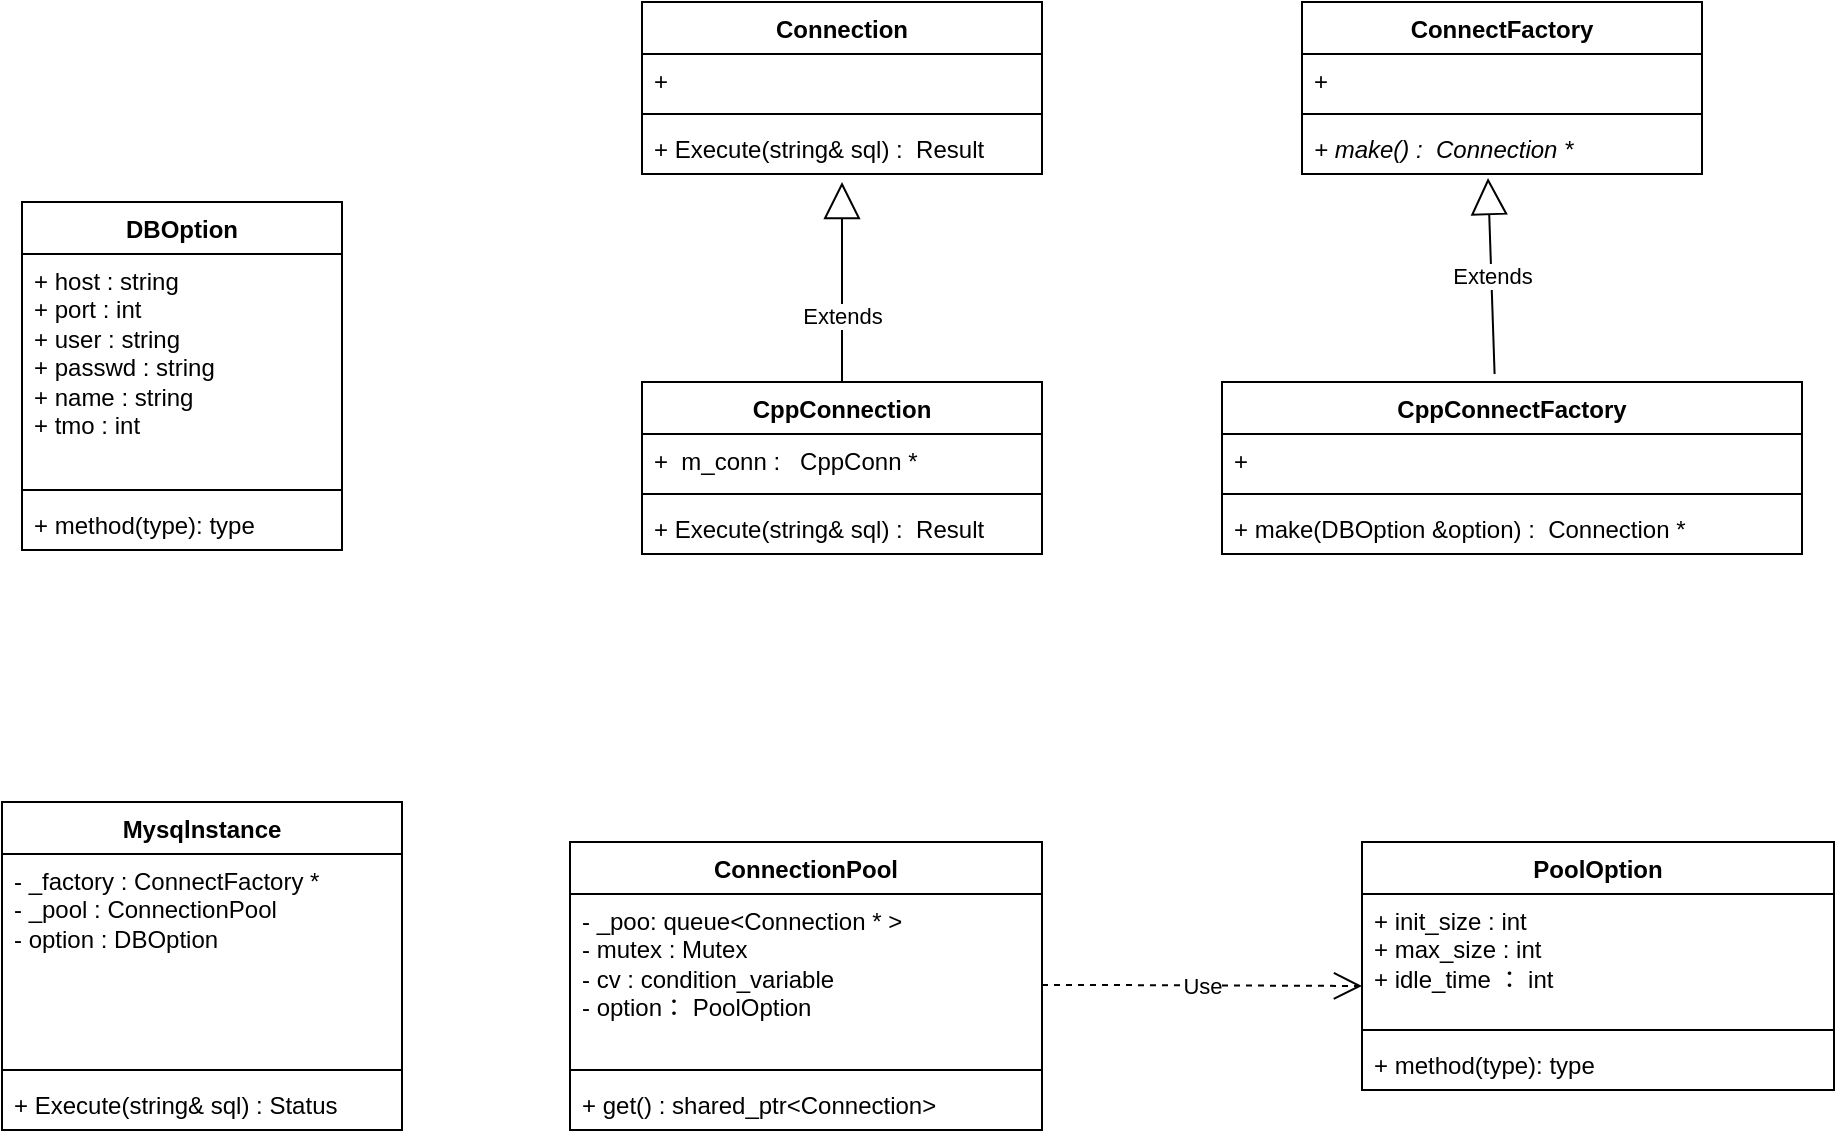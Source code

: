 <mxfile version="21.6.6" type="github">
  <diagram id="C5RBs43oDa-KdzZeNtuy" name="Page-1">
    <mxGraphModel dx="1434" dy="768" grid="1" gridSize="10" guides="1" tooltips="1" connect="1" arrows="1" fold="1" page="1" pageScale="1" pageWidth="827" pageHeight="1169" math="0" shadow="0">
      <root>
        <mxCell id="WIyWlLk6GJQsqaUBKTNV-0" />
        <mxCell id="WIyWlLk6GJQsqaUBKTNV-1" parent="WIyWlLk6GJQsqaUBKTNV-0" />
        <mxCell id="rinqQZUs3_LZO3bnTs-y-0" value="Mysqlnstance" style="swimlane;fontStyle=1;align=center;verticalAlign=top;childLayout=stackLayout;horizontal=1;startSize=26;horizontalStack=0;resizeParent=1;resizeParentMax=0;resizeLast=0;collapsible=1;marginBottom=0;whiteSpace=wrap;html=1;" vertex="1" parent="WIyWlLk6GJQsqaUBKTNV-1">
          <mxGeometry x="20" y="530" width="200" height="164" as="geometry" />
        </mxCell>
        <mxCell id="rinqQZUs3_LZO3bnTs-y-1" value="- _factory : ConnectFactory *&lt;br&gt;- _pool : ConnectionPool&lt;br&gt;- option : DBOption" style="text;strokeColor=none;fillColor=none;align=left;verticalAlign=top;spacingLeft=4;spacingRight=4;overflow=hidden;rotatable=0;points=[[0,0.5],[1,0.5]];portConstraint=eastwest;whiteSpace=wrap;html=1;" vertex="1" parent="rinqQZUs3_LZO3bnTs-y-0">
          <mxGeometry y="26" width="200" height="104" as="geometry" />
        </mxCell>
        <mxCell id="rinqQZUs3_LZO3bnTs-y-2" value="" style="line;strokeWidth=1;fillColor=none;align=left;verticalAlign=middle;spacingTop=-1;spacingLeft=3;spacingRight=3;rotatable=0;labelPosition=right;points=[];portConstraint=eastwest;strokeColor=inherit;" vertex="1" parent="rinqQZUs3_LZO3bnTs-y-0">
          <mxGeometry y="130" width="200" height="8" as="geometry" />
        </mxCell>
        <mxCell id="rinqQZUs3_LZO3bnTs-y-3" value="+ Execute(string&amp;amp; sql) : Status&lt;br&gt;" style="text;strokeColor=none;fillColor=none;align=left;verticalAlign=top;spacingLeft=4;spacingRight=4;overflow=hidden;rotatable=0;points=[[0,0.5],[1,0.5]];portConstraint=eastwest;whiteSpace=wrap;html=1;" vertex="1" parent="rinqQZUs3_LZO3bnTs-y-0">
          <mxGeometry y="138" width="200" height="26" as="geometry" />
        </mxCell>
        <mxCell id="rinqQZUs3_LZO3bnTs-y-4" value="Connection" style="swimlane;fontStyle=1;align=center;verticalAlign=top;childLayout=stackLayout;horizontal=1;startSize=26;horizontalStack=0;resizeParent=1;resizeParentMax=0;resizeLast=0;collapsible=1;marginBottom=0;whiteSpace=wrap;html=1;" vertex="1" parent="WIyWlLk6GJQsqaUBKTNV-1">
          <mxGeometry x="340" y="130" width="200" height="86" as="geometry" />
        </mxCell>
        <mxCell id="rinqQZUs3_LZO3bnTs-y-5" value="+&amp;nbsp;&amp;nbsp;" style="text;strokeColor=none;fillColor=none;align=left;verticalAlign=top;spacingLeft=4;spacingRight=4;overflow=hidden;rotatable=0;points=[[0,0.5],[1,0.5]];portConstraint=eastwest;whiteSpace=wrap;html=1;" vertex="1" parent="rinqQZUs3_LZO3bnTs-y-4">
          <mxGeometry y="26" width="200" height="26" as="geometry" />
        </mxCell>
        <mxCell id="rinqQZUs3_LZO3bnTs-y-6" value="" style="line;strokeWidth=1;fillColor=none;align=left;verticalAlign=middle;spacingTop=-1;spacingLeft=3;spacingRight=3;rotatable=0;labelPosition=right;points=[];portConstraint=eastwest;strokeColor=inherit;" vertex="1" parent="rinqQZUs3_LZO3bnTs-y-4">
          <mxGeometry y="52" width="200" height="8" as="geometry" />
        </mxCell>
        <mxCell id="rinqQZUs3_LZO3bnTs-y-7" value="+ Execute(string&amp;amp; sql) :&amp;nbsp; Result" style="text;strokeColor=none;fillColor=none;align=left;verticalAlign=top;spacingLeft=4;spacingRight=4;overflow=hidden;rotatable=0;points=[[0,0.5],[1,0.5]];portConstraint=eastwest;whiteSpace=wrap;html=1;" vertex="1" parent="rinqQZUs3_LZO3bnTs-y-4">
          <mxGeometry y="60" width="200" height="26" as="geometry" />
        </mxCell>
        <mxCell id="rinqQZUs3_LZO3bnTs-y-12" value="Extends" style="endArrow=block;endSize=16;endFill=0;html=1;rounded=0;" edge="1" parent="WIyWlLk6GJQsqaUBKTNV-1">
          <mxGeometry x="-0.333" width="160" relative="1" as="geometry">
            <mxPoint x="440" y="320" as="sourcePoint" />
            <mxPoint x="440" y="220" as="targetPoint" />
            <Array as="points">
              <mxPoint x="440" y="260" />
            </Array>
            <mxPoint as="offset" />
          </mxGeometry>
        </mxCell>
        <mxCell id="rinqQZUs3_LZO3bnTs-y-13" value="CppConnection" style="swimlane;fontStyle=1;align=center;verticalAlign=top;childLayout=stackLayout;horizontal=1;startSize=26;horizontalStack=0;resizeParent=1;resizeParentMax=0;resizeLast=0;collapsible=1;marginBottom=0;whiteSpace=wrap;html=1;" vertex="1" parent="WIyWlLk6GJQsqaUBKTNV-1">
          <mxGeometry x="340" y="320" width="200" height="86" as="geometry" />
        </mxCell>
        <mxCell id="rinqQZUs3_LZO3bnTs-y-14" value="+&amp;nbsp; m_conn :&amp;nbsp; &amp;nbsp;CppConn *" style="text;strokeColor=none;fillColor=none;align=left;verticalAlign=top;spacingLeft=4;spacingRight=4;overflow=hidden;rotatable=0;points=[[0,0.5],[1,0.5]];portConstraint=eastwest;whiteSpace=wrap;html=1;" vertex="1" parent="rinqQZUs3_LZO3bnTs-y-13">
          <mxGeometry y="26" width="200" height="26" as="geometry" />
        </mxCell>
        <mxCell id="rinqQZUs3_LZO3bnTs-y-15" value="" style="line;strokeWidth=1;fillColor=none;align=left;verticalAlign=middle;spacingTop=-1;spacingLeft=3;spacingRight=3;rotatable=0;labelPosition=right;points=[];portConstraint=eastwest;strokeColor=inherit;" vertex="1" parent="rinqQZUs3_LZO3bnTs-y-13">
          <mxGeometry y="52" width="200" height="8" as="geometry" />
        </mxCell>
        <mxCell id="rinqQZUs3_LZO3bnTs-y-16" value="+ Execute(string&amp;amp; sql) :&amp;nbsp; Result" style="text;strokeColor=none;fillColor=none;align=left;verticalAlign=top;spacingLeft=4;spacingRight=4;overflow=hidden;rotatable=0;points=[[0,0.5],[1,0.5]];portConstraint=eastwest;whiteSpace=wrap;html=1;" vertex="1" parent="rinqQZUs3_LZO3bnTs-y-13">
          <mxGeometry y="60" width="200" height="26" as="geometry" />
        </mxCell>
        <mxCell id="rinqQZUs3_LZO3bnTs-y-18" value="ConnectFactory" style="swimlane;fontStyle=1;align=center;verticalAlign=top;childLayout=stackLayout;horizontal=1;startSize=26;horizontalStack=0;resizeParent=1;resizeParentMax=0;resizeLast=0;collapsible=1;marginBottom=0;whiteSpace=wrap;html=1;" vertex="1" parent="WIyWlLk6GJQsqaUBKTNV-1">
          <mxGeometry x="670" y="130" width="200" height="86" as="geometry" />
        </mxCell>
        <mxCell id="rinqQZUs3_LZO3bnTs-y-19" value="+&amp;nbsp;&amp;nbsp;" style="text;strokeColor=none;fillColor=none;align=left;verticalAlign=top;spacingLeft=4;spacingRight=4;overflow=hidden;rotatable=0;points=[[0,0.5],[1,0.5]];portConstraint=eastwest;whiteSpace=wrap;html=1;" vertex="1" parent="rinqQZUs3_LZO3bnTs-y-18">
          <mxGeometry y="26" width="200" height="26" as="geometry" />
        </mxCell>
        <mxCell id="rinqQZUs3_LZO3bnTs-y-20" value="" style="line;strokeWidth=1;fillColor=none;align=left;verticalAlign=middle;spacingTop=-1;spacingLeft=3;spacingRight=3;rotatable=0;labelPosition=right;points=[];portConstraint=eastwest;strokeColor=inherit;" vertex="1" parent="rinqQZUs3_LZO3bnTs-y-18">
          <mxGeometry y="52" width="200" height="8" as="geometry" />
        </mxCell>
        <mxCell id="rinqQZUs3_LZO3bnTs-y-21" value="&lt;i&gt;+ make() :&amp;nbsp; Connection *&amp;nbsp;&lt;/i&gt;" style="text;strokeColor=none;fillColor=none;align=left;verticalAlign=top;spacingLeft=4;spacingRight=4;overflow=hidden;rotatable=0;points=[[0,0.5],[1,0.5]];portConstraint=eastwest;whiteSpace=wrap;html=1;" vertex="1" parent="rinqQZUs3_LZO3bnTs-y-18">
          <mxGeometry y="60" width="200" height="26" as="geometry" />
        </mxCell>
        <mxCell id="rinqQZUs3_LZO3bnTs-y-22" value="CppConnectFactory" style="swimlane;fontStyle=1;align=center;verticalAlign=top;childLayout=stackLayout;horizontal=1;startSize=26;horizontalStack=0;resizeParent=1;resizeParentMax=0;resizeLast=0;collapsible=1;marginBottom=0;whiteSpace=wrap;html=1;" vertex="1" parent="WIyWlLk6GJQsqaUBKTNV-1">
          <mxGeometry x="630" y="320" width="290" height="86" as="geometry" />
        </mxCell>
        <mxCell id="rinqQZUs3_LZO3bnTs-y-23" value="+&amp;nbsp;&amp;nbsp;" style="text;strokeColor=none;fillColor=none;align=left;verticalAlign=top;spacingLeft=4;spacingRight=4;overflow=hidden;rotatable=0;points=[[0,0.5],[1,0.5]];portConstraint=eastwest;whiteSpace=wrap;html=1;" vertex="1" parent="rinqQZUs3_LZO3bnTs-y-22">
          <mxGeometry y="26" width="290" height="26" as="geometry" />
        </mxCell>
        <mxCell id="rinqQZUs3_LZO3bnTs-y-24" value="" style="line;strokeWidth=1;fillColor=none;align=left;verticalAlign=middle;spacingTop=-1;spacingLeft=3;spacingRight=3;rotatable=0;labelPosition=right;points=[];portConstraint=eastwest;strokeColor=inherit;" vertex="1" parent="rinqQZUs3_LZO3bnTs-y-22">
          <mxGeometry y="52" width="290" height="8" as="geometry" />
        </mxCell>
        <mxCell id="rinqQZUs3_LZO3bnTs-y-25" value="+ make(DBOption &amp;amp;option) :&amp;nbsp; Connection *&amp;nbsp;" style="text;strokeColor=none;fillColor=none;align=left;verticalAlign=top;spacingLeft=4;spacingRight=4;overflow=hidden;rotatable=0;points=[[0,0.5],[1,0.5]];portConstraint=eastwest;whiteSpace=wrap;html=1;" vertex="1" parent="rinqQZUs3_LZO3bnTs-y-22">
          <mxGeometry y="60" width="290" height="26" as="geometry" />
        </mxCell>
        <mxCell id="rinqQZUs3_LZO3bnTs-y-26" value="Extends" style="endArrow=block;endSize=16;endFill=0;html=1;rounded=0;entryX=0.465;entryY=1.077;entryDx=0;entryDy=0;entryPerimeter=0;exitX=0.47;exitY=-0.047;exitDx=0;exitDy=0;exitPerimeter=0;" edge="1" parent="WIyWlLk6GJQsqaUBKTNV-1" source="rinqQZUs3_LZO3bnTs-y-22" target="rinqQZUs3_LZO3bnTs-y-21">
          <mxGeometry width="160" relative="1" as="geometry">
            <mxPoint x="580" y="300" as="sourcePoint" />
            <mxPoint x="740" y="300" as="targetPoint" />
          </mxGeometry>
        </mxCell>
        <mxCell id="rinqQZUs3_LZO3bnTs-y-27" value="ConnectionPool" style="swimlane;fontStyle=1;align=center;verticalAlign=top;childLayout=stackLayout;horizontal=1;startSize=26;horizontalStack=0;resizeParent=1;resizeParentMax=0;resizeLast=0;collapsible=1;marginBottom=0;whiteSpace=wrap;html=1;" vertex="1" parent="WIyWlLk6GJQsqaUBKTNV-1">
          <mxGeometry x="304" y="550" width="236" height="144" as="geometry" />
        </mxCell>
        <mxCell id="rinqQZUs3_LZO3bnTs-y-28" value="- _poo: queue&amp;lt;Connection * &amp;gt;&lt;br&gt;- mutex : Mutex&lt;br&gt;- cv : condition_variable&lt;br&gt;- option： PoolOption" style="text;strokeColor=none;fillColor=none;align=left;verticalAlign=top;spacingLeft=4;spacingRight=4;overflow=hidden;rotatable=0;points=[[0,0.5],[1,0.5]];portConstraint=eastwest;whiteSpace=wrap;html=1;" vertex="1" parent="rinqQZUs3_LZO3bnTs-y-27">
          <mxGeometry y="26" width="236" height="84" as="geometry" />
        </mxCell>
        <mxCell id="rinqQZUs3_LZO3bnTs-y-29" value="" style="line;strokeWidth=1;fillColor=none;align=left;verticalAlign=middle;spacingTop=-1;spacingLeft=3;spacingRight=3;rotatable=0;labelPosition=right;points=[];portConstraint=eastwest;strokeColor=inherit;" vertex="1" parent="rinqQZUs3_LZO3bnTs-y-27">
          <mxGeometry y="110" width="236" height="8" as="geometry" />
        </mxCell>
        <mxCell id="rinqQZUs3_LZO3bnTs-y-30" value="+ get() : shared_ptr&amp;lt;Connection&amp;gt;" style="text;strokeColor=none;fillColor=none;align=left;verticalAlign=top;spacingLeft=4;spacingRight=4;overflow=hidden;rotatable=0;points=[[0,0.5],[1,0.5]];portConstraint=eastwest;whiteSpace=wrap;html=1;" vertex="1" parent="rinqQZUs3_LZO3bnTs-y-27">
          <mxGeometry y="118" width="236" height="26" as="geometry" />
        </mxCell>
        <mxCell id="rinqQZUs3_LZO3bnTs-y-31" value="PoolOption" style="swimlane;fontStyle=1;align=center;verticalAlign=top;childLayout=stackLayout;horizontal=1;startSize=26;horizontalStack=0;resizeParent=1;resizeParentMax=0;resizeLast=0;collapsible=1;marginBottom=0;whiteSpace=wrap;html=1;" vertex="1" parent="WIyWlLk6GJQsqaUBKTNV-1">
          <mxGeometry x="700" y="550" width="236" height="124" as="geometry" />
        </mxCell>
        <mxCell id="rinqQZUs3_LZO3bnTs-y-32" value="+ init_size : int&lt;br&gt;+ max_size : int&lt;br&gt;+ idle_time ： int&lt;br&gt;" style="text;strokeColor=none;fillColor=none;align=left;verticalAlign=top;spacingLeft=4;spacingRight=4;overflow=hidden;rotatable=0;points=[[0,0.5],[1,0.5]];portConstraint=eastwest;whiteSpace=wrap;html=1;" vertex="1" parent="rinqQZUs3_LZO3bnTs-y-31">
          <mxGeometry y="26" width="236" height="64" as="geometry" />
        </mxCell>
        <mxCell id="rinqQZUs3_LZO3bnTs-y-33" value="" style="line;strokeWidth=1;fillColor=none;align=left;verticalAlign=middle;spacingTop=-1;spacingLeft=3;spacingRight=3;rotatable=0;labelPosition=right;points=[];portConstraint=eastwest;strokeColor=inherit;" vertex="1" parent="rinqQZUs3_LZO3bnTs-y-31">
          <mxGeometry y="90" width="236" height="8" as="geometry" />
        </mxCell>
        <mxCell id="rinqQZUs3_LZO3bnTs-y-34" value="+ method(type): type" style="text;strokeColor=none;fillColor=none;align=left;verticalAlign=top;spacingLeft=4;spacingRight=4;overflow=hidden;rotatable=0;points=[[0,0.5],[1,0.5]];portConstraint=eastwest;whiteSpace=wrap;html=1;" vertex="1" parent="rinqQZUs3_LZO3bnTs-y-31">
          <mxGeometry y="98" width="236" height="26" as="geometry" />
        </mxCell>
        <mxCell id="rinqQZUs3_LZO3bnTs-y-37" value="Use" style="endArrow=open;endSize=12;dashed=1;html=1;rounded=0;" edge="1" parent="WIyWlLk6GJQsqaUBKTNV-1">
          <mxGeometry width="160" relative="1" as="geometry">
            <mxPoint x="540" y="621.5" as="sourcePoint" />
            <mxPoint x="700" y="622" as="targetPoint" />
            <Array as="points">
              <mxPoint x="570" y="621.5" />
            </Array>
          </mxGeometry>
        </mxCell>
        <mxCell id="rinqQZUs3_LZO3bnTs-y-39" value="DBOption" style="swimlane;fontStyle=1;align=center;verticalAlign=top;childLayout=stackLayout;horizontal=1;startSize=26;horizontalStack=0;resizeParent=1;resizeParentMax=0;resizeLast=0;collapsible=1;marginBottom=0;whiteSpace=wrap;html=1;" vertex="1" parent="WIyWlLk6GJQsqaUBKTNV-1">
          <mxGeometry x="30" y="230" width="160" height="174" as="geometry" />
        </mxCell>
        <mxCell id="rinqQZUs3_LZO3bnTs-y-40" value="+ host : string&lt;br&gt;+ port : int&lt;br&gt;+ user : string&lt;br&gt;+ passwd : string&lt;br&gt;+ name : string&lt;br&gt;+ tmo : int" style="text;strokeColor=none;fillColor=none;align=left;verticalAlign=top;spacingLeft=4;spacingRight=4;overflow=hidden;rotatable=0;points=[[0,0.5],[1,0.5]];portConstraint=eastwest;whiteSpace=wrap;html=1;" vertex="1" parent="rinqQZUs3_LZO3bnTs-y-39">
          <mxGeometry y="26" width="160" height="114" as="geometry" />
        </mxCell>
        <mxCell id="rinqQZUs3_LZO3bnTs-y-41" value="" style="line;strokeWidth=1;fillColor=none;align=left;verticalAlign=middle;spacingTop=-1;spacingLeft=3;spacingRight=3;rotatable=0;labelPosition=right;points=[];portConstraint=eastwest;strokeColor=inherit;" vertex="1" parent="rinqQZUs3_LZO3bnTs-y-39">
          <mxGeometry y="140" width="160" height="8" as="geometry" />
        </mxCell>
        <mxCell id="rinqQZUs3_LZO3bnTs-y-42" value="+ method(type): type" style="text;strokeColor=none;fillColor=none;align=left;verticalAlign=top;spacingLeft=4;spacingRight=4;overflow=hidden;rotatable=0;points=[[0,0.5],[1,0.5]];portConstraint=eastwest;whiteSpace=wrap;html=1;" vertex="1" parent="rinqQZUs3_LZO3bnTs-y-39">
          <mxGeometry y="148" width="160" height="26" as="geometry" />
        </mxCell>
      </root>
    </mxGraphModel>
  </diagram>
</mxfile>
